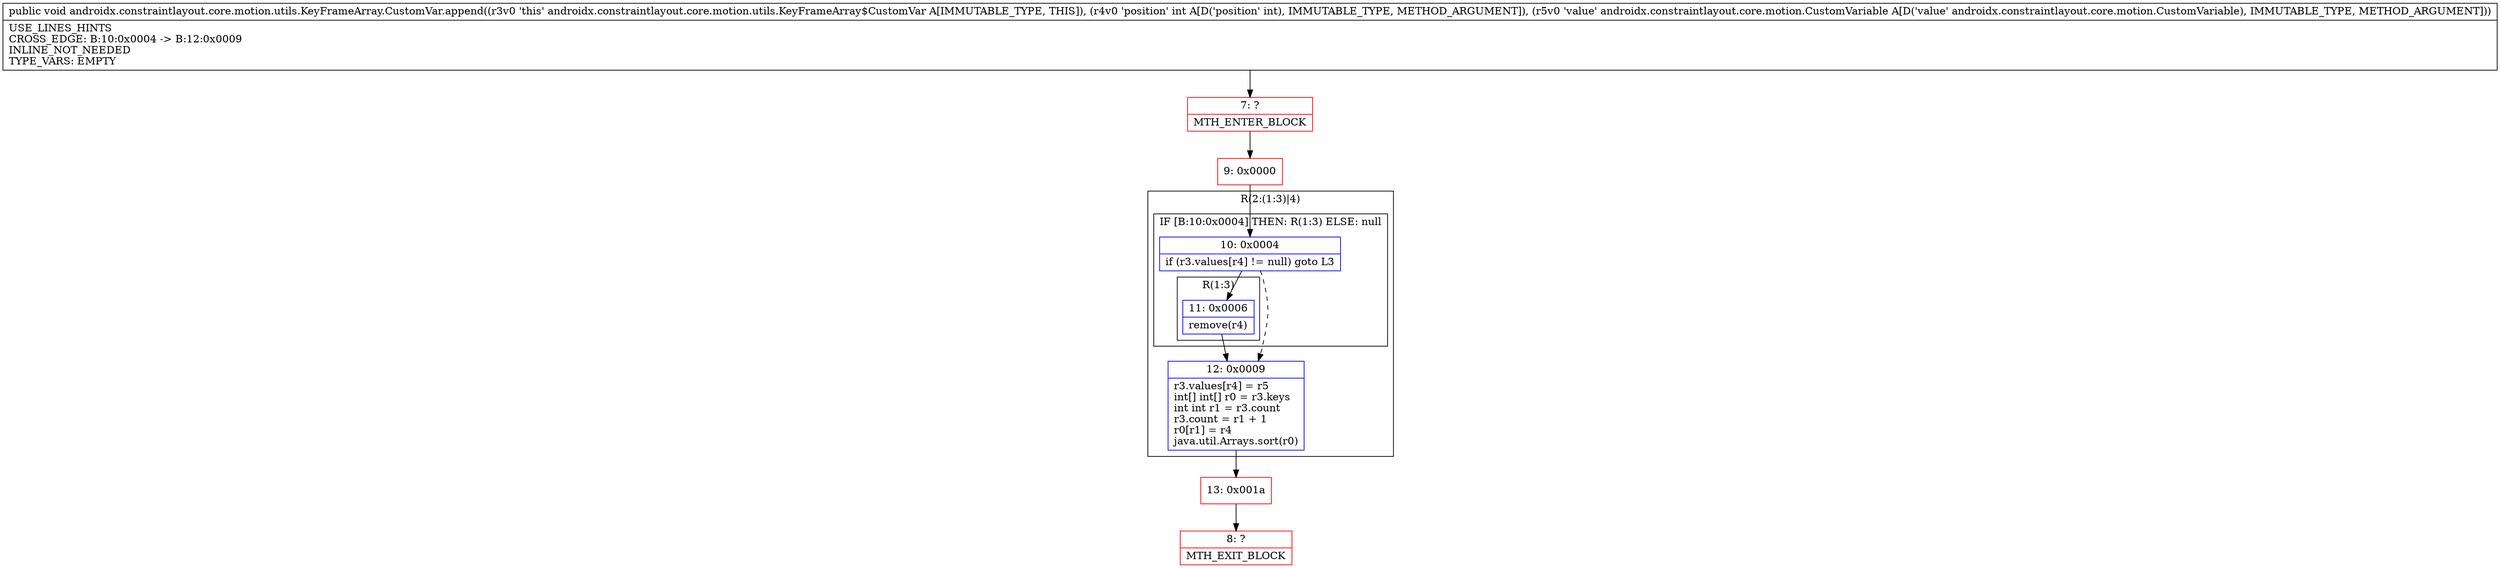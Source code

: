 digraph "CFG forandroidx.constraintlayout.core.motion.utils.KeyFrameArray.CustomVar.append(ILandroidx\/constraintlayout\/core\/motion\/CustomVariable;)V" {
subgraph cluster_Region_38993301 {
label = "R(2:(1:3)|4)";
node [shape=record,color=blue];
subgraph cluster_IfRegion_1355940124 {
label = "IF [B:10:0x0004] THEN: R(1:3) ELSE: null";
node [shape=record,color=blue];
Node_10 [shape=record,label="{10\:\ 0x0004|if (r3.values[r4] != null) goto L3\l}"];
subgraph cluster_Region_1077451302 {
label = "R(1:3)";
node [shape=record,color=blue];
Node_11 [shape=record,label="{11\:\ 0x0006|remove(r4)\l}"];
}
}
Node_12 [shape=record,label="{12\:\ 0x0009|r3.values[r4] = r5\lint[] int[] r0 = r3.keys\lint int r1 = r3.count\lr3.count = r1 + 1\lr0[r1] = r4\ljava.util.Arrays.sort(r0)\l}"];
}
Node_7 [shape=record,color=red,label="{7\:\ ?|MTH_ENTER_BLOCK\l}"];
Node_9 [shape=record,color=red,label="{9\:\ 0x0000}"];
Node_13 [shape=record,color=red,label="{13\:\ 0x001a}"];
Node_8 [shape=record,color=red,label="{8\:\ ?|MTH_EXIT_BLOCK\l}"];
MethodNode[shape=record,label="{public void androidx.constraintlayout.core.motion.utils.KeyFrameArray.CustomVar.append((r3v0 'this' androidx.constraintlayout.core.motion.utils.KeyFrameArray$CustomVar A[IMMUTABLE_TYPE, THIS]), (r4v0 'position' int A[D('position' int), IMMUTABLE_TYPE, METHOD_ARGUMENT]), (r5v0 'value' androidx.constraintlayout.core.motion.CustomVariable A[D('value' androidx.constraintlayout.core.motion.CustomVariable), IMMUTABLE_TYPE, METHOD_ARGUMENT]))  | USE_LINES_HINTS\lCROSS_EDGE: B:10:0x0004 \-\> B:12:0x0009\lINLINE_NOT_NEEDED\lTYPE_VARS: EMPTY\l}"];
MethodNode -> Node_7;Node_10 -> Node_11;
Node_10 -> Node_12[style=dashed];
Node_11 -> Node_12;
Node_12 -> Node_13;
Node_7 -> Node_9;
Node_9 -> Node_10;
Node_13 -> Node_8;
}

